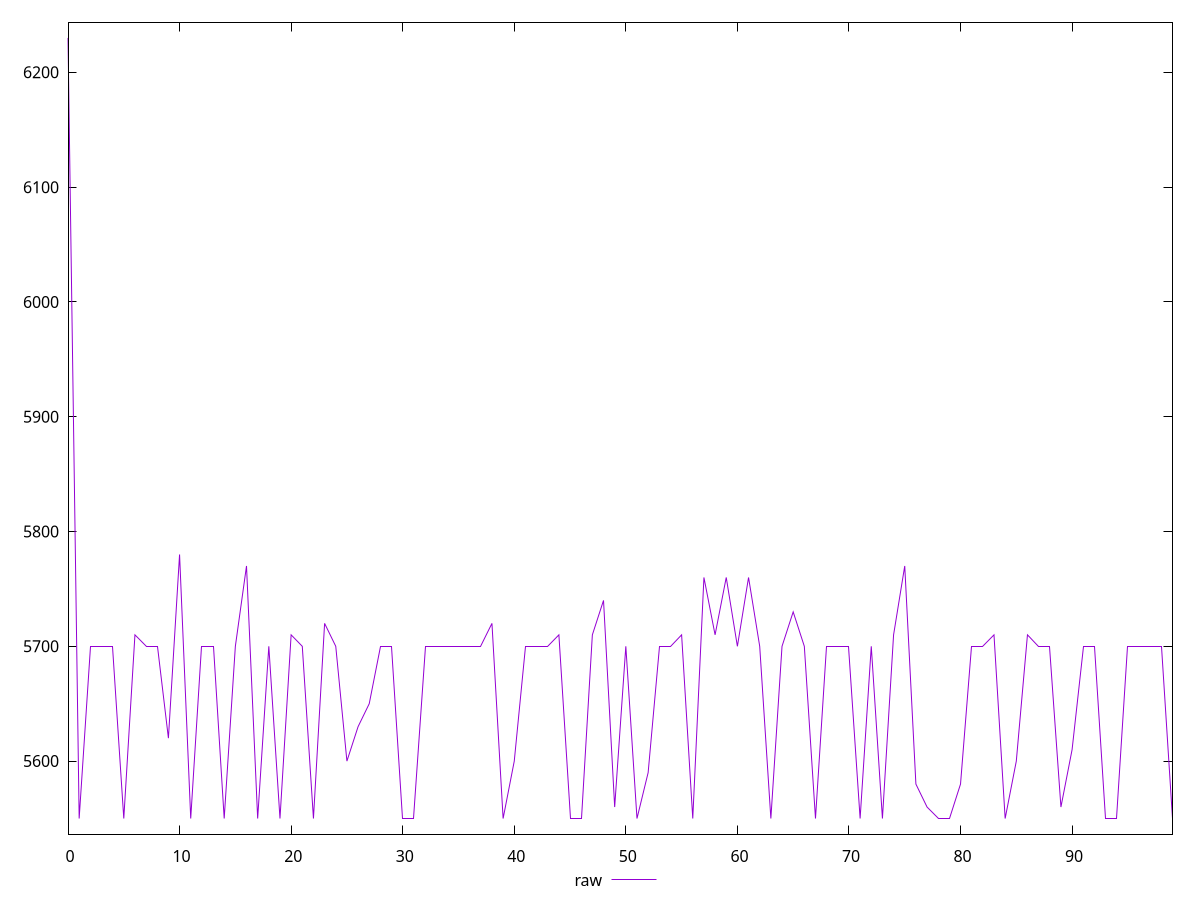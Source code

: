 reset

$raw <<EOF
0 6230
1 5550
2 5700
3 5700
4 5700
5 5550
6 5710
7 5700
8 5700
9 5620
10 5780
11 5550
12 5700
13 5700
14 5550
15 5700
16 5770
17 5550
18 5700
19 5550
20 5710
21 5700
22 5550
23 5720
24 5700
25 5600
26 5630
27 5650
28 5700
29 5700
30 5550
31 5550
32 5700
33 5700
34 5700
35 5700
36 5700
37 5700
38 5720
39 5550
40 5600
41 5700
42 5700
43 5700
44 5710
45 5550
46 5550
47 5710
48 5740
49 5560
50 5700
51 5550
52 5590
53 5700
54 5700
55 5710
56 5550
57 5760
58 5710
59 5760
60 5700
61 5760
62 5700
63 5550
64 5700
65 5730
66 5700
67 5550
68 5700
69 5700
70 5700
71 5550
72 5700
73 5550
74 5710
75 5770
76 5580
77 5560
78 5550
79 5550
80 5580
81 5700
82 5700
83 5710
84 5550
85 5600
86 5710
87 5700
88 5700
89 5560
90 5610
91 5700
92 5700
93 5550
94 5550
95 5700
96 5700
97 5700
98 5700
99 5550
EOF

set key outside below
set xrange [0:99]
set yrange [5536.4:6243.6]
set trange [5536.4:6243.6]
set terminal svg size 640, 500 enhanced background rgb 'white'
set output "reports/report_00032_2021-02-25T10-28-15.087Z/uses-text-compression/samples/music/raw/values.svg"

plot $raw title "raw" with line

reset
